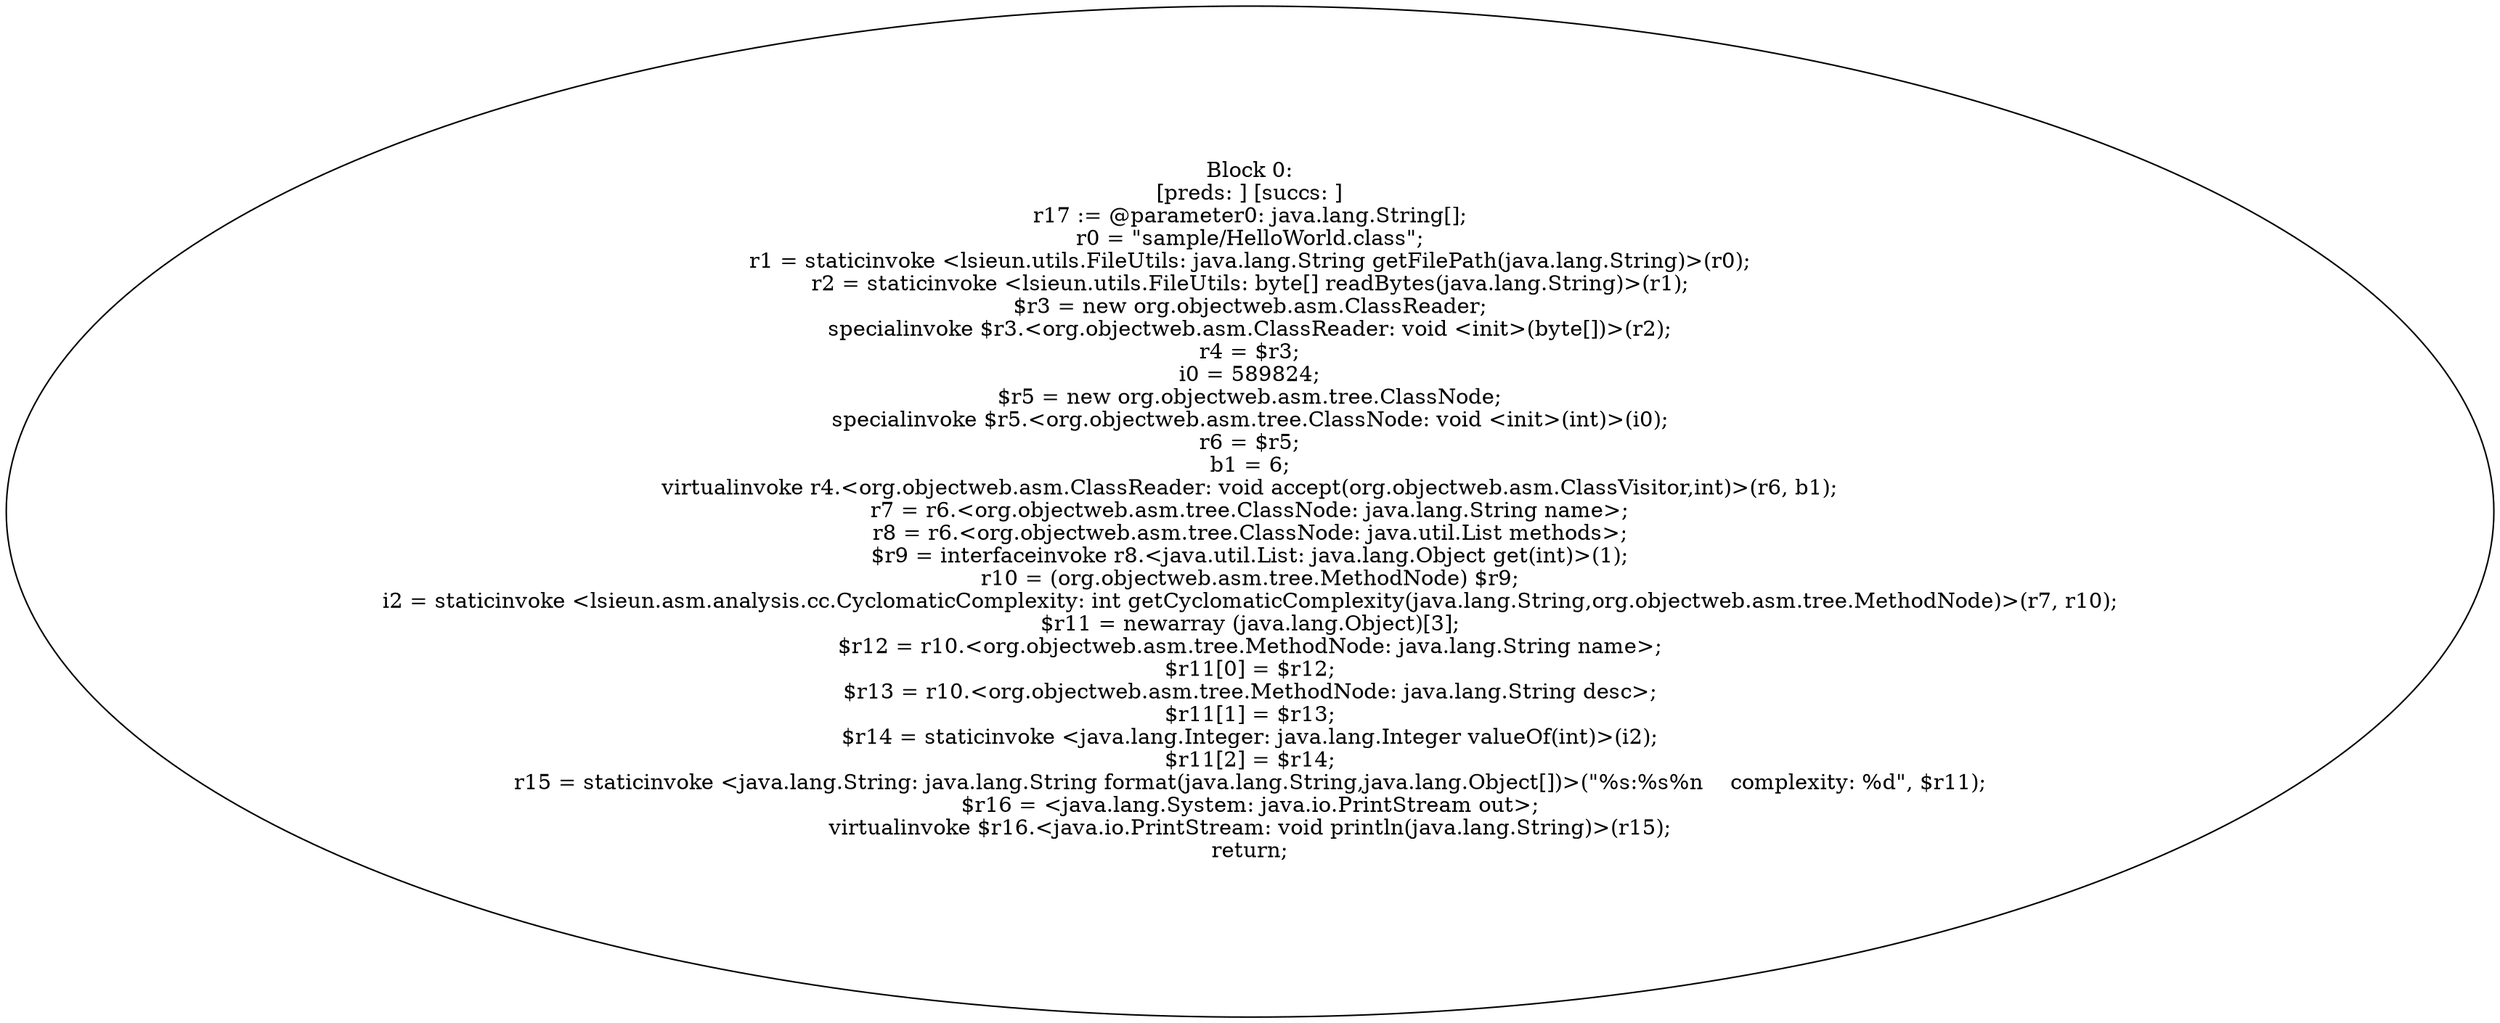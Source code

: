 digraph "unitGraph" {
    "Block 0:
[preds: ] [succs: ]
r17 := @parameter0: java.lang.String[];
r0 = \"sample/HelloWorld.class\";
r1 = staticinvoke <lsieun.utils.FileUtils: java.lang.String getFilePath(java.lang.String)>(r0);
r2 = staticinvoke <lsieun.utils.FileUtils: byte[] readBytes(java.lang.String)>(r1);
$r3 = new org.objectweb.asm.ClassReader;
specialinvoke $r3.<org.objectweb.asm.ClassReader: void <init>(byte[])>(r2);
r4 = $r3;
i0 = 589824;
$r5 = new org.objectweb.asm.tree.ClassNode;
specialinvoke $r5.<org.objectweb.asm.tree.ClassNode: void <init>(int)>(i0);
r6 = $r5;
b1 = 6;
virtualinvoke r4.<org.objectweb.asm.ClassReader: void accept(org.objectweb.asm.ClassVisitor,int)>(r6, b1);
r7 = r6.<org.objectweb.asm.tree.ClassNode: java.lang.String name>;
r8 = r6.<org.objectweb.asm.tree.ClassNode: java.util.List methods>;
$r9 = interfaceinvoke r8.<java.util.List: java.lang.Object get(int)>(1);
r10 = (org.objectweb.asm.tree.MethodNode) $r9;
i2 = staticinvoke <lsieun.asm.analysis.cc.CyclomaticComplexity: int getCyclomaticComplexity(java.lang.String,org.objectweb.asm.tree.MethodNode)>(r7, r10);
$r11 = newarray (java.lang.Object)[3];
$r12 = r10.<org.objectweb.asm.tree.MethodNode: java.lang.String name>;
$r11[0] = $r12;
$r13 = r10.<org.objectweb.asm.tree.MethodNode: java.lang.String desc>;
$r11[1] = $r13;
$r14 = staticinvoke <java.lang.Integer: java.lang.Integer valueOf(int)>(i2);
$r11[2] = $r14;
r15 = staticinvoke <java.lang.String: java.lang.String format(java.lang.String,java.lang.Object[])>(\"%s:%s%n    complexity: %d\", $r11);
$r16 = <java.lang.System: java.io.PrintStream out>;
virtualinvoke $r16.<java.io.PrintStream: void println(java.lang.String)>(r15);
return;
"
}
